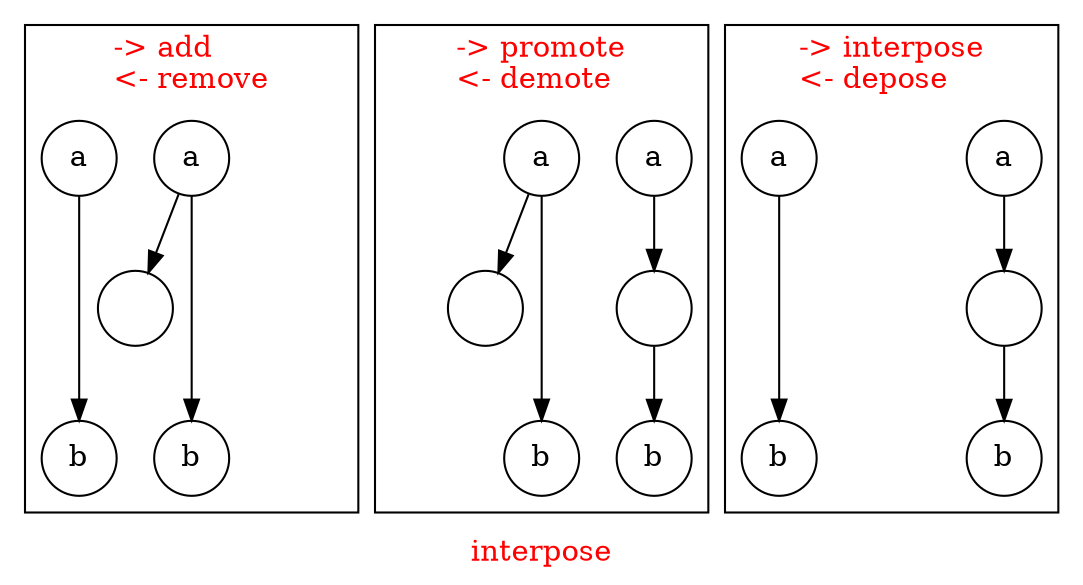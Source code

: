 // Copyright (C) 2007, 2008, 2009 Robert Nielsen <robert@dakota.org>
//
// Licensed under the Apache License, Version 2.0 (the "License");
// you may not use this file except in compliance with the License.
// You may obtain a copy of the License at
//
//      http://www.apache.org/licenses/LICENSE-2.0
//
// Unless required by applicable law or agreed to in writing, software
// distributed under the License is distributed on an "AS IS" BASIS,
// WITHOUT WARRANTIES OR CONDITIONS OF ANY KIND, either express or implied.
// See the License for the specific language governing permissions and
// limitations under the License.

digraph "interpose"
{
  graph [ label = "\G", fontcolor = red ];
  graph [ rankdir = TB, center = true, page = "8.5,11", size = "7.5,10" ];
  node [ shape = circle ];

  subgraph cluster3
  {
       label = "-> add\l<- remove\l";

       //
       // a_2_1, b_2_1
       a_2_1 -> b_2_1;
       a_2_1 [ label = a ];
       b_2_1 [ label = b ];
       //

       // a_2_2, b_2_2, b_2_2
       a_2_2 -> b_2_2;
       a_2_2 -> c_2_2 [ weight = 0.5 ];
       a_2_2 [ label = a ];
       b_2_2 [ label = b ];
       c_2_2 [ label = "" ];

       node [ style = invis]; edge [ style = invis ];
       // a_2_3, b_2_3, c_2_3
       a_2_3 -> c_2_3 -> b_2_3;
       a_2_3 [ label = a ];
       b_2_3 [ label = b ];
       c_2_3 [ label = "" ];
       node [ style = solid]; edge [ style = solid ];

       node [ style = invis]; edge [ style = invis ];
       // layout purposes
       a_2_1 -> a_2_2;
       a_2_2 -> a_2_3;
       node [ style = solid]; edge [ style = solid ];

       subgraph { graph [ rank = same ]; a_2_1; a_2_2; a_2_3 };
       subgraph { graph [ rank = same ]; b_2_1; b_2_2; b_2_3 };
       subgraph { graph [ rank = same ];        c_2_2; c_2_3 };
  }
  subgraph cluster1
  {
       label = "-> promote\l<- demote\l";

       node [ style = invis]; edge [ style = invis ];
       // a_0_1, b_0_1
       a_0_1 -> b_0_1;
       a_0_1 [ label = a ];
       b_0_1 [ label = b ];
       node [ style = solid]; edge [ style = solid ];

       //
       // a_0_2, b_0_2, b_0_2
       a_0_2 -> b_0_2;
       a_0_2 -> c_0_2 [ weight = 0.5 ];
       a_0_2 [ label = a ];
       b_0_2 [ label = b ];
       c_0_2 [ label = "" ];
       //

       // a_0_3, b_0_3, c_0_3
       a_0_3 -> c_0_3 -> b_0_3;
       a_0_3 [ label = a ];
       b_0_3 [ label = b ];
       c_0_3 [ label = "" ];

       node [ style = invis]; edge [ style = invis ];
       // layout purposes
       a_0_1 -> a_0_2;
       a_0_2 -> a_0_3;
       node [ style = solid]; edge [ style = solid ];

       subgraph { graph [ rank = same ]; a_0_1; a_0_2; a_0_3 };
       subgraph { graph [ rank = same ]; b_0_1; b_0_2; b_0_3 };
       subgraph { graph [ rank = same ];        c_0_2; c_0_3 };
  }
  subgraph cluster2
  {
       label = "-> interpose\l<- depose\l";

       //
       // a_1_1, b_1_1
       a_1_1 -> b_1_1;
       a_1_1 [ label = a ];
       b_1_1 [ label = b ];
       //

       node [ style = invis]; edge [ style = invis ];
       // a_1_2, b_1_2, b_1_2
       a_1_2 -> b_1_2;
       a_1_2 -> c_1_2 [ weight = 0.5 ];
       a_1_2 [ label = a ];
       b_1_2 [ label = b ];
       c_1_2 [ label = "" ];
       node [ style = solid]; edge [ style = solid ];

       // a_1_3, b_1_3, c_1_3
       a_1_3 -> c_1_3 -> b_1_3;
       a_1_3 [ label = a ];
       b_1_3 [ label = b ];
       c_1_3 [ label = "" ];

       node [ style = invis]; edge [ style = invis ];
       // layout purposes
       a_1_1 -> a_1_2;
       a_1_2 -> a_1_3;
       node [ style = solid]; edge [ style = solid ];

       subgraph { graph [ rank = same ]; a_1_1; a_1_2; a_1_3 };
       subgraph { graph [ rank = same ]; b_1_1; b_1_2; b_1_3 };
       subgraph { graph [ rank = same ];        c_1_2; c_1_3 };
  }
}
